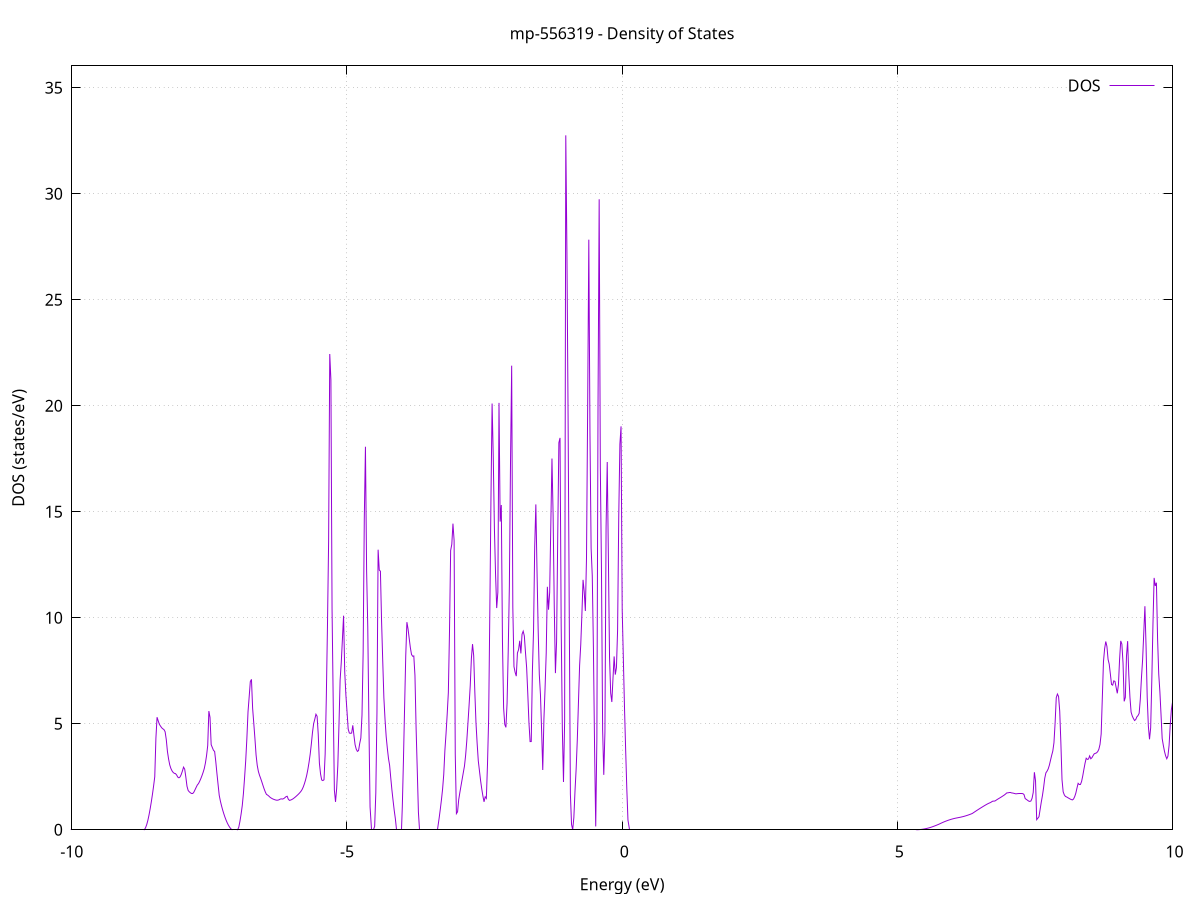 set title 'mp-556319 - Density of States'
set xlabel 'Energy (eV)'
set ylabel 'DOS (states/eV)'
set grid
set xrange [-10:10]
set yrange [0:36.033]
set xzeroaxis lt -1
set terminal png size 800,600
set output 'mp-556319_dos_gnuplot.png'
plot '-' using 1:2 with lines title 'DOS'
-21.295700 0.000000
-21.274700 0.000000
-21.253800 0.000000
-21.232900 0.000000
-21.212000 0.000000
-21.191100 0.000000
-21.170100 0.000000
-21.149200 0.000000
-21.128300 0.000000
-21.107400 0.000000
-21.086500 0.000000
-21.065500 0.000000
-21.044600 0.000000
-21.023700 0.000000
-21.002800 0.000000
-20.981900 0.000000
-20.960900 0.000000
-20.940000 0.000000
-20.919100 0.000000
-20.898200 0.000000
-20.877300 0.000000
-20.856300 0.000000
-20.835400 0.000000
-20.814500 0.000000
-20.793600 0.000000
-20.772700 0.000000
-20.751700 0.000000
-20.730800 0.000000
-20.709900 0.000000
-20.689000 0.000000
-20.668100 0.000000
-20.647100 0.000000
-20.626200 0.000000
-20.605300 0.000000
-20.584400 0.000000
-20.563500 0.000000
-20.542500 0.000000
-20.521600 0.000000
-20.500700 0.000000
-20.479800 0.000000
-20.458900 0.000000
-20.437900 0.000000
-20.417000 0.000000
-20.396100 0.000000
-20.375200 0.000000
-20.354300 0.000000
-20.333300 0.000000
-20.312400 0.000000
-20.291500 0.000000
-20.270600 0.000000
-20.249600 0.000000
-20.228700 0.000000
-20.207800 0.000000
-20.186900 0.000000
-20.166000 0.000000
-20.145000 0.000000
-20.124100 0.000000
-20.103200 0.000000
-20.082300 0.000000
-20.061400 0.000000
-20.040400 0.000000
-20.019500 0.000000
-19.998600 0.000000
-19.977700 0.000000
-19.956800 0.000000
-19.935800 0.000000
-19.914900 0.000000
-19.894000 0.000000
-19.873100 0.000000
-19.852200 0.000000
-19.831200 0.000000
-19.810300 0.000000
-19.789400 0.000000
-19.768500 0.000000
-19.747600 0.000000
-19.726600 0.000000
-19.705700 0.000000
-19.684800 0.000000
-19.663900 0.000000
-19.643000 0.000000
-19.622000 0.000000
-19.601100 0.000000
-19.580200 0.000000
-19.559300 0.000000
-19.538400 0.000000
-19.517400 0.000000
-19.496500 0.000000
-19.475600 0.000000
-19.454700 0.000000
-19.433800 0.000000
-19.412800 0.000000
-19.391900 0.001000
-19.371000 0.138200
-19.350100 0.507600
-19.329200 1.090600
-19.308200 1.733600
-19.287300 2.318900
-19.266400 2.811500
-19.245500 3.256000
-19.224600 3.737800
-19.203600 4.443200
-19.182700 5.127800
-19.161800 5.699400
-19.140900 6.367200
-19.120000 6.711200
-19.099000 6.686600
-19.078100 6.370100
-19.057200 5.969900
-19.036300 5.321900
-19.015400 4.703300
-18.994400 4.126700
-18.973500 3.986400
-18.952600 3.828100
-18.931700 3.131000
-18.910800 2.408400
-18.889800 1.857900
-18.868900 1.461600
-18.848000 1.058200
-18.827100 0.694600
-18.806200 0.082200
-18.785200 0.000000
-18.764300 0.000000
-18.743400 0.000000
-18.722500 0.000000
-18.701600 0.157100
-18.680600 0.730200
-18.659700 1.480000
-18.638800 1.967300
-18.617900 2.435800
-18.597000 2.898700
-18.576000 3.355700
-18.555100 4.144200
-18.534200 7.383700
-18.513300 8.165500
-18.492400 8.263500
-18.471400 11.349100
-18.450500 9.376200
-18.429600 9.138400
-18.408700 7.347700
-18.387800 4.722400
-18.366800 2.739600
-18.345900 2.228400
-18.325000 2.605100
-18.304100 2.968000
-18.283200 3.206500
-18.262200 3.173600
-18.241300 2.986900
-18.220400 2.882500
-18.199500 3.076400
-18.178600 3.336700
-18.157600 3.459400
-18.136700 3.627600
-18.115800 4.113600
-18.094900 4.826200
-18.074000 6.289400
-18.053000 7.777500
-18.032100 7.631800
-18.011200 8.532700
-17.990300 8.155400
-17.969400 6.217900
-17.948400 4.658200
-17.927500 3.763300
-17.906600 3.101600
-17.885700 3.160500
-17.864800 3.448600
-17.843800 4.513700
-17.822900 5.113000
-17.802000 4.639800
-17.781100 4.781400
-17.760200 4.890000
-17.739200 4.913000
-17.718300 4.986700
-17.697400 5.087700
-17.676500 5.185700
-17.655600 5.353700
-17.634600 5.878700
-17.613700 6.203700
-17.592800 6.397700
-17.571900 6.777400
-17.551000 5.961100
-17.530000 4.408400
-17.509100 3.373900
-17.488200 3.278200
-17.467300 3.695500
-17.446400 4.749100
-17.425400 6.140600
-17.404500 6.634700
-17.383600 6.733000
-17.362700 7.078100
-17.341800 8.451600
-17.320800 12.472500
-17.299900 21.969100
-17.279000 26.005700
-17.258100 9.069100
-17.237200 10.723600
-17.216200 27.799600
-17.195300 30.954800
-17.174400 20.211300
-17.153500 38.189900
-17.132600 24.252700
-17.111600 20.840200
-17.090700 12.196400
-17.069800 1.498800
-17.048900 3.335800
-17.028000 8.371000
-17.007000 10.042600
-16.986100 13.550100
-16.965200 14.193600
-16.944300 13.699400
-16.923400 11.100200
-16.902400 8.106000
-16.881500 6.121000
-16.860600 4.313600
-16.839700 0.812500
-16.818800 0.000000
-16.797800 0.000000
-16.776900 0.000000
-16.756000 0.000000
-16.735100 0.000000
-16.714200 0.000000
-16.693200 0.000000
-16.672300 0.000000
-16.651400 0.000000
-16.630500 0.000000
-16.609600 0.000000
-16.588600 0.000000
-16.567700 0.000000
-16.546800 0.000000
-16.525900 0.000000
-16.505000 0.000000
-16.484000 0.000000
-16.463100 0.000000
-16.442200 0.000000
-16.421300 0.000000
-16.400400 0.000000
-16.379400 0.000000
-16.358500 0.000000
-16.337600 0.000000
-16.316700 0.000000
-16.295700 0.000000
-16.274800 0.000000
-16.253900 0.000000
-16.233000 0.000000
-16.212100 0.000000
-16.191100 0.000000
-16.170200 0.000000
-16.149300 0.000000
-16.128400 0.000000
-16.107500 0.000000
-16.086500 0.000000
-16.065600 0.000000
-16.044700 0.000000
-16.023800 0.000000
-16.002900 0.000000
-15.981900 0.000000
-15.961000 0.000000
-15.940100 0.000000
-15.919200 0.000000
-15.898300 0.000000
-15.877300 0.000000
-15.856400 0.000000
-15.835500 0.000000
-15.814600 0.000000
-15.793700 0.000000
-15.772700 0.000000
-15.751800 0.000000
-15.730900 0.000000
-15.710000 0.000000
-15.689100 0.000000
-15.668100 0.000000
-15.647200 0.000000
-15.626300 0.000000
-15.605400 0.000000
-15.584500 0.000000
-15.563500 0.000000
-15.542600 0.000000
-15.521700 0.000000
-15.500800 0.000000
-15.479900 0.000000
-15.458900 0.000000
-15.438000 0.000000
-15.417100 0.000000
-15.396200 0.000000
-15.375300 0.000000
-15.354300 0.000000
-15.333400 0.000000
-15.312500 0.000000
-15.291600 0.000000
-15.270700 0.000000
-15.249700 0.000000
-15.228800 0.000000
-15.207900 0.000000
-15.187000 0.000000
-15.166100 0.000000
-15.145100 0.000000
-15.124200 0.000000
-15.103300 0.000000
-15.082400 0.000000
-15.061500 0.000000
-15.040500 0.000000
-15.019600 0.000000
-14.998700 0.000000
-14.977800 0.000000
-14.956900 0.000000
-14.935900 0.000000
-14.915000 0.000000
-14.894100 0.000000
-14.873200 0.000000
-14.852300 0.000000
-14.831300 0.000000
-14.810400 0.000000
-14.789500 0.000000
-14.768600 0.000000
-14.747700 0.000000
-14.726700 0.000000
-14.705800 0.000000
-14.684900 0.000000
-14.664000 0.000000
-14.643100 0.000000
-14.622100 0.000000
-14.601200 0.000000
-14.580300 0.000000
-14.559400 0.000000
-14.538500 0.000000
-14.517500 0.000000
-14.496600 0.000000
-14.475700 0.000000
-14.454800 0.000000
-14.433900 0.000000
-14.412900 0.000000
-14.392000 0.000000
-14.371100 0.000000
-14.350200 0.000000
-14.329300 0.000000
-14.308300 0.000000
-14.287400 0.000000
-14.266500 0.000000
-14.245600 0.000000
-14.224700 0.000000
-14.203700 0.000000
-14.182800 0.000000
-14.161900 0.000000
-14.141000 0.000000
-14.120100 0.000000
-14.099100 0.000000
-14.078200 0.000000
-14.057300 0.000000
-14.036400 0.000000
-14.015500 0.000000
-13.994500 0.000000
-13.973600 0.000000
-13.952700 0.000000
-13.931800 0.000000
-13.910900 0.000000
-13.889900 0.000000
-13.869000 0.000000
-13.848100 0.000000
-13.827200 0.000000
-13.806300 0.000000
-13.785300 0.000000
-13.764400 0.000000
-13.743500 0.000000
-13.722600 0.000000
-13.701700 0.000000
-13.680700 0.000000
-13.659800 0.000000
-13.638900 0.000000
-13.618000 0.000000
-13.597100 0.000000
-13.576100 0.000000
-13.555200 0.000000
-13.534300 0.000000
-13.513400 0.000000
-13.492500 0.000000
-13.471500 0.000000
-13.450600 0.000000
-13.429700 0.000000
-13.408800 0.000000
-13.387900 0.000000
-13.366900 0.000000
-13.346000 0.000000
-13.325100 0.000000
-13.304200 0.000000
-13.283300 0.000000
-13.262300 0.000000
-13.241400 0.000000
-13.220500 0.000000
-13.199600 0.000000
-13.178700 0.000000
-13.157700 0.000000
-13.136800 0.000000
-13.115900 0.000000
-13.095000 0.000000
-13.074100 0.000000
-13.053100 0.000000
-13.032200 0.000000
-13.011300 0.000000
-12.990400 0.000000
-12.969500 0.000000
-12.948500 0.000000
-12.927600 0.000000
-12.906700 0.000000
-12.885800 0.000000
-12.864900 0.000000
-12.843900 0.000000
-12.823000 0.000000
-12.802100 0.000000
-12.781200 0.000000
-12.760300 0.000000
-12.739300 0.000000
-12.718400 0.000000
-12.697500 0.000000
-12.676600 0.000000
-12.655700 0.000000
-12.634700 0.000000
-12.613800 0.000000
-12.592900 0.000000
-12.572000 0.000000
-12.551100 0.000000
-12.530100 0.000000
-12.509200 0.000000
-12.488300 0.000000
-12.467400 0.000000
-12.446400 0.000000
-12.425500 0.000000
-12.404600 0.000000
-12.383700 0.000000
-12.362800 0.000000
-12.341800 0.000000
-12.320900 0.000000
-12.300000 0.000000
-12.279100 0.000000
-12.258200 0.000000
-12.237200 0.000000
-12.216300 0.000000
-12.195400 0.000000
-12.174500 0.000000
-12.153600 0.000000
-12.132600 0.000000
-12.111700 0.000000
-12.090800 0.000000
-12.069900 0.000000
-12.049000 0.000000
-12.028000 0.000000
-12.007100 0.000000
-11.986200 0.000000
-11.965300 0.000000
-11.944400 0.000000
-11.923400 0.000000
-11.902500 0.000000
-11.881600 0.000000
-11.860700 0.000000
-11.839800 0.000000
-11.818800 0.000000
-11.797900 0.000000
-11.777000 0.000000
-11.756100 0.000000
-11.735200 0.000000
-11.714200 0.000000
-11.693300 0.000000
-11.672400 0.000000
-11.651500 0.000000
-11.630600 0.000000
-11.609600 0.000000
-11.588700 0.000000
-11.567800 0.000000
-11.546900 0.000000
-11.526000 0.000000
-11.505000 0.000000
-11.484100 0.000000
-11.463200 0.000000
-11.442300 0.000000
-11.421400 0.000000
-11.400400 0.000000
-11.379500 0.000000
-11.358600 0.000000
-11.337700 0.000000
-11.316800 0.000000
-11.295800 0.000000
-11.274900 0.000000
-11.254000 0.000000
-11.233100 0.000000
-11.212200 0.000000
-11.191200 0.000000
-11.170300 0.000000
-11.149400 0.000000
-11.128500 0.000000
-11.107600 0.000000
-11.086600 0.000000
-11.065700 0.000000
-11.044800 0.000000
-11.023900 0.000000
-11.003000 0.000000
-10.982000 0.000000
-10.961100 0.000000
-10.940200 0.000000
-10.919300 0.000000
-10.898400 0.000000
-10.877400 0.000000
-10.856500 0.000000
-10.835600 0.000000
-10.814700 0.000000
-10.793800 0.000000
-10.772800 0.000000
-10.751900 0.000000
-10.731000 0.000000
-10.710100 0.000000
-10.689200 0.000000
-10.668200 0.000000
-10.647300 0.000000
-10.626400 0.000000
-10.605500 0.000000
-10.584600 0.000000
-10.563600 0.000000
-10.542700 0.000000
-10.521800 0.000000
-10.500900 0.000000
-10.480000 0.000000
-10.459000 0.000000
-10.438100 0.000000
-10.417200 0.000000
-10.396300 0.000000
-10.375400 0.000000
-10.354400 0.000000
-10.333500 0.000000
-10.312600 0.000000
-10.291700 0.000000
-10.270800 0.000000
-10.249800 0.000000
-10.228900 0.000000
-10.208000 0.000000
-10.187100 0.000000
-10.166200 0.000000
-10.145200 0.000000
-10.124300 0.000000
-10.103400 0.000000
-10.082500 0.000000
-10.061600 0.000000
-10.040600 0.000000
-10.019700 0.000000
-9.998800 0.000000
-9.977900 0.000000
-9.957000 0.000000
-9.936000 0.000000
-9.915100 0.000000
-9.894200 0.000000
-9.873300 0.000000
-9.852400 0.000000
-9.831400 0.000000
-9.810500 0.000000
-9.789600 0.000000
-9.768700 0.000000
-9.747800 0.000000
-9.726800 0.000000
-9.705900 0.000000
-9.685000 0.000000
-9.664100 0.000000
-9.643200 0.000000
-9.622200 0.000000
-9.601300 0.000000
-9.580400 0.000000
-9.559500 0.000000
-9.538600 0.000000
-9.517600 0.000000
-9.496700 0.000000
-9.475800 0.000000
-9.454900 0.000000
-9.434000 0.000000
-9.413000 0.000000
-9.392100 0.000000
-9.371200 0.000000
-9.350300 0.000000
-9.329400 0.000000
-9.308400 0.000000
-9.287500 0.000000
-9.266600 0.000000
-9.245700 0.000000
-9.224800 0.000000
-9.203800 0.000000
-9.182900 0.000000
-9.162000 0.000000
-9.141100 0.000000
-9.120200 0.000000
-9.099200 0.000000
-9.078300 0.000000
-9.057400 0.000000
-9.036500 0.000000
-9.015600 0.000000
-8.994600 0.000000
-8.973700 0.000000
-8.952800 0.000000
-8.931900 0.000000
-8.911000 0.000000
-8.890000 0.000000
-8.869100 0.000000
-8.848200 0.000000
-8.827300 0.000000
-8.806400 0.000000
-8.785400 0.000000
-8.764500 0.000000
-8.743600 0.000000
-8.722700 0.000000
-8.701800 0.000000
-8.680800 0.003500
-8.659900 0.094600
-8.639000 0.240100
-8.618100 0.440200
-8.597200 0.693100
-8.576200 0.987500
-8.555300 1.314000
-8.534400 1.672700
-8.513500 2.067500
-8.492500 2.499300
-8.471600 4.322700
-8.450700 5.310000
-8.429800 5.136800
-8.408900 4.975800
-8.387900 4.891800
-8.367000 4.812600
-8.346100 4.762600
-8.325200 4.725700
-8.304300 4.623900
-8.283300 4.258800
-8.262400 3.697100
-8.241500 3.340200
-8.220600 3.063300
-8.199700 2.893400
-8.178700 2.779100
-8.157800 2.705000
-8.136900 2.662300
-8.116000 2.649400
-8.095100 2.583800
-8.074100 2.482800
-8.053200 2.451700
-8.032300 2.494600
-8.011400 2.608900
-7.990500 2.768900
-7.969500 2.954400
-7.948600 2.860100
-7.927700 2.486300
-7.906800 2.053500
-7.885900 1.855300
-7.864900 1.789700
-7.844000 1.744200
-7.823100 1.710000
-7.802200 1.711200
-7.781300 1.776600
-7.760300 1.890700
-7.739400 2.006000
-7.718500 2.114700
-7.697600 2.179600
-7.676700 2.287200
-7.655700 2.411400
-7.634800 2.552000
-7.613900 2.706700
-7.593000 2.887000
-7.572100 3.147700
-7.551100 3.504100
-7.530200 3.972900
-7.509300 5.599600
-7.488400 5.301100
-7.467500 4.014800
-7.446500 3.879600
-7.425600 3.748400
-7.404700 3.693600
-7.383800 3.218400
-7.362900 2.658800
-7.341900 2.134100
-7.321000 1.623000
-7.300100 1.354400
-7.279200 1.128600
-7.258300 0.929600
-7.237300 0.751300
-7.216400 0.590700
-7.195500 0.447600
-7.174600 0.322200
-7.153700 0.214400
-7.132700 0.124100
-7.111800 0.051600
-7.090900 0.008100
-7.070000 0.000000
-7.049100 0.000000
-7.028100 0.000000
-7.007200 0.000000
-6.986300 0.001400
-6.965400 0.123700
-6.944500 0.402600
-6.923500 0.742900
-6.902600 1.138000
-6.881700 1.702700
-6.860800 2.443400
-6.839900 3.253600
-6.818900 4.300900
-6.798000 5.563400
-6.777100 6.266300
-6.756200 6.991200
-6.735300 7.095100
-6.714300 5.731600
-6.693400 5.028300
-6.672500 4.306400
-6.651600 3.527700
-6.630700 3.042100
-6.609700 2.752100
-6.588800 2.569100
-6.567900 2.421000
-6.547000 2.260200
-6.526100 2.090600
-6.505100 1.926800
-6.484200 1.785400
-6.463300 1.670800
-6.442400 1.637200
-6.421500 1.593600
-6.400500 1.540100
-6.379600 1.500600
-6.358700 1.468800
-6.337800 1.443000
-6.316900 1.422300
-6.295900 1.404400
-6.275000 1.394200
-6.254100 1.398100
-6.233200 1.416200
-6.212300 1.448000
-6.191300 1.457900
-6.170400 1.449300
-6.149500 1.470600
-6.128600 1.511600
-6.107700 1.561600
-6.086700 1.580700
-6.065800 1.442200
-6.044900 1.385500
-6.024000 1.401000
-6.003100 1.424800
-5.982100 1.457100
-5.961200 1.497200
-5.940300 1.541200
-5.919400 1.588300
-5.898500 1.638500
-5.877500 1.691900
-5.856600 1.750000
-5.835700 1.815400
-5.814800 1.901200
-5.793900 2.020500
-5.772900 2.174300
-5.752000 2.356100
-5.731100 2.575300
-5.710200 2.850000
-5.689300 3.179800
-5.668300 3.564500
-5.647400 4.046200
-5.626500 4.591500
-5.605600 5.005900
-5.584700 5.215600
-5.563700 5.449600
-5.542800 5.355400
-5.521900 4.498000
-5.501000 3.141000
-5.480100 2.632000
-5.459100 2.349200
-5.438200 2.320700
-5.417300 2.358300
-5.396400 3.567900
-5.375500 6.203000
-5.354500 9.571100
-5.333600 13.575700
-5.312700 22.442000
-5.291800 21.225600
-5.270900 10.405800
-5.249900 6.003800
-5.229000 1.875400
-5.208100 1.316400
-5.187200 1.952500
-5.166300 3.037700
-5.145300 4.945700
-5.124400 7.072000
-5.103500 7.895200
-5.082600 8.999700
-5.061700 10.097100
-5.040700 7.453000
-5.019800 6.365700
-4.998900 5.565500
-4.978000 4.750000
-4.957100 4.562800
-4.936100 4.550700
-4.915200 4.561400
-4.894300 4.925600
-4.873400 4.450000
-4.852500 4.013200
-4.831500 3.802600
-4.810600 3.697600
-4.789700 3.735300
-4.768800 4.065900
-4.747900 4.326800
-4.726900 5.410000
-4.706000 8.369200
-4.685100 14.684600
-4.664200 18.067500
-4.643200 12.226000
-4.622300 9.577600
-4.601400 5.039500
-4.580500 1.078400
-4.559600 0.000000
-4.538600 0.000000
-4.517700 0.000000
-4.496800 0.160000
-4.475900 1.738800
-4.455000 5.531800
-4.434000 13.210600
-4.413100 12.254000
-4.392200 12.196700
-4.371300 9.844600
-4.350400 7.985700
-4.329400 6.224500
-4.308500 5.210400
-4.287600 4.400300
-4.266700 3.844700
-4.245800 3.365800
-4.224800 3.037300
-4.203900 2.434500
-4.183000 1.870400
-4.162100 1.375500
-4.141200 0.909300
-4.120200 0.511900
-4.099300 0.000000
-4.078400 0.000000
-4.057500 0.000000
-4.036600 0.000000
-4.015600 0.000000
-3.994700 1.069600
-3.973800 3.283000
-3.952900 5.779400
-3.932000 8.213300
-3.911000 9.793900
-3.890100 9.473400
-3.869200 9.025700
-3.848300 8.591400
-3.827400 8.271200
-3.806400 8.185100
-3.785500 8.198500
-3.764600 7.279600
-3.743700 4.777700
-3.722800 2.828300
-3.701800 0.823200
-3.680900 0.000000
-3.660000 0.000000
-3.639100 0.000000
-3.618200 0.000000
-3.597200 0.000000
-3.576300 0.000000
-3.555400 0.000000
-3.534500 0.000000
-3.513600 0.000000
-3.492600 0.000000
-3.471700 0.000000
-3.450800 0.000000
-3.429900 0.000000
-3.409000 0.000000
-3.388000 0.000000
-3.367100 0.000000
-3.346200 0.000000
-3.325300 0.549000
-3.304400 0.965600
-3.283400 1.415200
-3.262500 1.921000
-3.241600 2.606300
-3.220700 3.744300
-3.199800 4.540500
-3.178800 5.455000
-3.157900 6.471800
-3.137000 9.354400
-3.116100 13.174800
-3.095200 13.464600
-3.074200 14.440100
-3.053300 13.646400
-3.032400 3.583100
-3.011500 0.761300
-2.990600 0.845600
-2.969600 1.422600
-2.948700 1.759800
-2.927800 2.075700
-2.906900 2.388500
-2.886000 2.698200
-2.865000 3.005000
-2.844100 3.507400
-2.823200 4.183800
-2.802300 5.010000
-2.781400 5.864300
-2.760400 6.787300
-2.739500 8.078600
-2.718600 8.757100
-2.697700 8.219200
-2.676800 6.507200
-2.655800 5.043900
-2.634900 4.082100
-2.614000 3.254500
-2.593100 2.789100
-2.572200 2.323800
-2.551200 1.931400
-2.530300 1.596300
-2.509400 1.318300
-2.488500 1.554500
-2.467600 1.479200
-2.446600 3.092500
-2.425700 5.257400
-2.404800 10.172400
-2.383900 15.561800
-2.363000 20.104700
-2.342000 17.608800
-2.321100 14.233000
-2.300200 12.057100
-2.279300 10.459500
-2.258400 11.205000
-2.237400 20.136500
-2.216500 14.538200
-2.195600 15.318700
-2.174700 8.889500
-2.153800 5.748000
-2.132800 4.967000
-2.111900 4.831000
-2.091000 5.966200
-2.070100 8.422300
-2.049200 11.482300
-2.028200 17.382700
-2.007300 21.893000
-1.986400 10.488200
-1.965500 7.699300
-1.944600 7.424900
-1.923600 7.246500
-1.902700 8.338700
-1.881800 8.498700
-1.860900 8.915000
-1.840000 8.318000
-1.819000 9.224500
-1.798100 9.367400
-1.777200 9.141600
-1.756300 8.360200
-1.735400 7.648600
-1.714400 6.414300
-1.693500 5.059700
-1.672600 4.158900
-1.651700 4.161800
-1.630800 7.475300
-1.609800 9.413100
-1.588900 13.331600
-1.568000 15.346300
-1.547100 12.251100
-1.526200 9.463400
-1.505200 7.320700
-1.484300 6.374700
-1.463400 4.687900
-1.442500 2.820700
-1.421600 5.210300
-1.400600 6.662000
-1.379700 8.336200
-1.358800 11.461700
-1.337900 10.381100
-1.317000 11.190100
-1.296000 14.395400
-1.275100 17.512200
-1.254200 14.816700
-1.233300 10.501500
-1.212400 7.389000
-1.191400 8.866700
-1.170500 13.881100
-1.149600 18.257300
-1.128700 18.484800
-1.107800 9.662200
-1.086800 4.792400
-1.065900 2.253700
-1.045000 5.125300
-1.024100 32.757500
-1.003200 27.222300
-0.982200 19.494300
-0.961300 10.392300
-0.940400 1.685900
-0.919500 0.248500
-0.898600 0.001700
-0.877600 0.573400
-0.856700 1.823600
-0.835800 2.871100
-0.814900 4.244500
-0.794000 5.996200
-0.773000 7.750300
-0.752100 8.736200
-0.731200 10.170000
-0.710300 11.788700
-0.689300 11.232100
-0.668400 10.319500
-0.647500 12.834400
-0.626600 19.889600
-0.605700 27.835700
-0.584700 18.707300
-0.563800 13.284400
-0.542900 11.977500
-0.522000 8.580500
-0.501100 3.886100
-0.480100 0.155000
-0.459200 4.305500
-0.438300 19.983200
-0.417400 29.740400
-0.396500 17.103400
-0.375500 12.229300
-0.354600 4.716700
-0.333700 2.589900
-0.312800 4.595300
-0.291900 14.257000
-0.270900 17.347300
-0.250000 12.850800
-0.229100 8.138000
-0.208200 6.446000
-0.187300 6.027800
-0.166300 7.144900
-0.145400 8.177800
-0.124500 7.318900
-0.103600 7.646500
-0.082700 9.422300
-0.061700 14.779400
-0.040800 18.189700
-0.019900 19.029900
0.001000 10.386000
0.021900 8.057100
0.042900 5.748900
0.063800 3.758100
0.084700 1.930800
0.105600 0.459200
0.126500 0.000000
0.147500 0.000000
0.168400 0.000000
0.189300 0.000000
0.210200 0.000000
0.231100 0.000000
0.252100 0.000000
0.273000 0.000000
0.293900 0.000000
0.314800 0.000000
0.335700 0.000000
0.356700 0.000000
0.377600 0.000000
0.398500 0.000000
0.419400 0.000000
0.440300 0.000000
0.461300 0.000000
0.482200 0.000000
0.503100 0.000000
0.524000 0.000000
0.544900 0.000000
0.565900 0.000000
0.586800 0.000000
0.607700 0.000000
0.628600 0.000000
0.649500 0.000000
0.670500 0.000000
0.691400 0.000000
0.712300 0.000000
0.733200 0.000000
0.754100 0.000000
0.775100 0.000000
0.796000 0.000000
0.816900 0.000000
0.837800 0.000000
0.858700 0.000000
0.879700 0.000000
0.900600 0.000000
0.921500 0.000000
0.942400 0.000000
0.963300 0.000000
0.984300 0.000000
1.005200 0.000000
1.026100 0.000000
1.047000 0.000000
1.067900 0.000000
1.088900 0.000000
1.109800 0.000000
1.130700 0.000000
1.151600 0.000000
1.172500 0.000000
1.193500 0.000000
1.214400 0.000000
1.235300 0.000000
1.256200 0.000000
1.277100 0.000000
1.298100 0.000000
1.319000 0.000000
1.339900 0.000000
1.360800 0.000000
1.381700 0.000000
1.402700 0.000000
1.423600 0.000000
1.444500 0.000000
1.465400 0.000000
1.486300 0.000000
1.507300 0.000000
1.528200 0.000000
1.549100 0.000000
1.570000 0.000000
1.590900 0.000000
1.611900 0.000000
1.632800 0.000000
1.653700 0.000000
1.674600 0.000000
1.695500 0.000000
1.716500 0.000000
1.737400 0.000000
1.758300 0.000000
1.779200 0.000000
1.800100 0.000000
1.821100 0.000000
1.842000 0.000000
1.862900 0.000000
1.883800 0.000000
1.904700 0.000000
1.925700 0.000000
1.946600 0.000000
1.967500 0.000000
1.988400 0.000000
2.009300 0.000000
2.030300 0.000000
2.051200 0.000000
2.072100 0.000000
2.093000 0.000000
2.113900 0.000000
2.134900 0.000000
2.155800 0.000000
2.176700 0.000000
2.197600 0.000000
2.218500 0.000000
2.239500 0.000000
2.260400 0.000000
2.281300 0.000000
2.302200 0.000000
2.323100 0.000000
2.344100 0.000000
2.365000 0.000000
2.385900 0.000000
2.406800 0.000000
2.427700 0.000000
2.448700 0.000000
2.469600 0.000000
2.490500 0.000000
2.511400 0.000000
2.532300 0.000000
2.553300 0.000000
2.574200 0.000000
2.595100 0.000000
2.616000 0.000000
2.636900 0.000000
2.657900 0.000000
2.678800 0.000000
2.699700 0.000000
2.720600 0.000000
2.741500 0.000000
2.762500 0.000000
2.783400 0.000000
2.804300 0.000000
2.825200 0.000000
2.846100 0.000000
2.867100 0.000000
2.888000 0.000000
2.908900 0.000000
2.929800 0.000000
2.950700 0.000000
2.971700 0.000000
2.992600 0.000000
3.013500 0.000000
3.034400 0.000000
3.055300 0.000000
3.076300 0.000000
3.097200 0.000000
3.118100 0.000000
3.139000 0.000000
3.159900 0.000000
3.180900 0.000000
3.201800 0.000000
3.222700 0.000000
3.243600 0.000000
3.264600 0.000000
3.285500 0.000000
3.306400 0.000000
3.327300 0.000000
3.348200 0.000000
3.369200 0.000000
3.390100 0.000000
3.411000 0.000000
3.431900 0.000000
3.452800 0.000000
3.473800 0.000000
3.494700 0.000000
3.515600 0.000000
3.536500 0.000000
3.557400 0.000000
3.578400 0.000000
3.599300 0.000000
3.620200 0.000000
3.641100 0.000000
3.662000 0.000000
3.683000 0.000000
3.703900 0.000000
3.724800 0.000000
3.745700 0.000000
3.766600 0.000000
3.787600 0.000000
3.808500 0.000000
3.829400 0.000000
3.850300 0.000000
3.871200 0.000000
3.892200 0.000000
3.913100 0.000000
3.934000 0.000000
3.954900 0.000000
3.975800 0.000000
3.996800 0.000000
4.017700 0.000000
4.038600 0.000000
4.059500 0.000000
4.080400 0.000000
4.101400 0.000000
4.122300 0.000000
4.143200 0.000000
4.164100 0.000000
4.185000 0.000000
4.206000 0.000000
4.226900 0.000000
4.247800 0.000000
4.268700 0.000000
4.289600 0.000000
4.310600 0.000000
4.331500 0.000000
4.352400 0.000000
4.373300 0.000000
4.394200 0.000000
4.415200 0.000000
4.436100 0.000000
4.457000 0.000000
4.477900 0.000000
4.498800 0.000000
4.519800 0.000000
4.540700 0.000000
4.561600 0.000000
4.582500 0.000000
4.603400 0.000000
4.624400 0.000000
4.645300 0.000000
4.666200 0.000000
4.687100 0.000000
4.708000 0.000000
4.729000 0.000000
4.749900 0.000000
4.770800 0.000000
4.791700 0.000000
4.812600 0.000000
4.833600 0.000000
4.854500 0.000000
4.875400 0.000000
4.896300 0.000000
4.917200 0.000000
4.938200 0.000000
4.959100 0.000000
4.980000 0.000000
5.000900 0.000000
5.021800 0.000000
5.042800 0.000000
5.063700 0.000000
5.084600 0.000000
5.105500 0.000000
5.126400 0.000000
5.147400 0.000000
5.168300 0.000000
5.189200 0.000000
5.210100 0.000000
5.231000 0.000000
5.252000 0.000000
5.272900 0.000000
5.293800 0.000000
5.314700 0.000000
5.335600 0.000100
5.356600 0.001300
5.377500 0.003800
5.398400 0.007600
5.419300 0.012700
5.440200 0.019000
5.461200 0.026600
5.482100 0.035500
5.503000 0.045700
5.523900 0.057200
5.544800 0.069900
5.565800 0.083900
5.586700 0.099300
5.607600 0.115900
5.628500 0.133700
5.649400 0.152900
5.670400 0.172900
5.691300 0.193700
5.712200 0.215300
5.733100 0.237700
5.754000 0.260900
5.775000 0.286000
5.795900 0.311900
5.816800 0.336700
5.837700 0.360500
5.858600 0.383300
5.879600 0.405000
5.900500 0.425700
5.921400 0.445300
5.942300 0.463800
5.963200 0.481300
5.984200 0.497800
6.005100 0.513200
6.026000 0.527500
6.046900 0.540700
6.067800 0.551900
6.088800 0.562600
6.109700 0.573300
6.130600 0.584000
6.151500 0.595300
6.172400 0.607800
6.193400 0.621200
6.214300 0.635700
6.235200 0.651300
6.256100 0.668000
6.277000 0.685700
6.298000 0.704400
6.318900 0.724200
6.339800 0.745100
6.360700 0.767000
6.381600 0.802400
6.402600 0.839100
6.423500 0.875500
6.444400 0.911300
6.465300 0.946700
6.486200 0.981700
6.507200 1.016100
6.528100 1.050100
6.549000 1.083600
6.569900 1.116700
6.590800 1.149200
6.611800 1.181400
6.632700 1.211900
6.653600 1.239600
6.674500 1.264700
6.695400 1.287000
6.716400 1.324400
6.737300 1.351600
6.758200 1.350600
6.779100 1.364300
6.800000 1.403100
6.821000 1.438900
6.841900 1.471900
6.862800 1.504100
6.883700 1.537500
6.904600 1.572000
6.925600 1.607800
6.946500 1.644700
6.967400 1.688200
6.988300 1.738500
7.009200 1.743000
7.030200 1.745400
7.051100 1.745400
7.072000 1.741500
7.092900 1.733800
7.113900 1.722300
7.134800 1.706900
7.155700 1.694300
7.176600 1.702700
7.197500 1.708300
7.218500 1.711300
7.239400 1.711700
7.260300 1.709700
7.281200 1.704700
7.302100 1.660100
7.323100 1.472600
7.344000 1.434500
7.364900 1.394800
7.385800 1.354100
7.406700 1.336500
7.427700 1.358000
7.448600 1.486800
7.469500 1.764800
7.490400 2.713100
7.511300 2.311600
7.532300 0.476800
7.553200 0.545000
7.574100 0.617900
7.595000 0.964600
7.615900 1.307200
7.636900 1.614400
7.657800 1.983800
7.678700 2.429700
7.699600 2.684100
7.720500 2.763700
7.741500 2.872600
7.762400 3.045200
7.783300 3.278700
7.804200 3.507300
7.825100 3.712900
7.846100 4.105200
7.867000 5.040600
7.887900 6.231500
7.908800 6.402500
7.929700 6.288500
7.950700 5.600700
7.971600 4.118800
7.992500 2.360700
8.013400 1.792200
8.034300 1.645400
8.055300 1.570500
8.076200 1.548200
8.097100 1.515800
8.118000 1.483000
8.138900 1.453100
8.159900 1.426000
8.180800 1.407700
8.201700 1.449600
8.222600 1.561200
8.243500 1.727400
8.264500 1.968600
8.285400 2.191300
8.306300 2.134800
8.327200 2.136200
8.348100 2.276000
8.369100 2.540200
8.390000 2.848900
8.410900 3.138100
8.431800 3.375400
8.452700 3.320300
8.473700 3.337600
8.494600 3.484900
8.515500 3.349700
8.536400 3.401200
8.557300 3.498900
8.578300 3.585300
8.599200 3.605300
8.620100 3.628700
8.641000 3.686500
8.661900 3.798000
8.682900 4.027000
8.703800 4.516600
8.724700 6.201400
8.745600 7.927100
8.766500 8.539000
8.787500 8.879900
8.808400 8.653200
8.829300 8.040900
8.850200 7.810700
8.871100 7.346500
8.892100 6.854300
8.913000 6.822700
8.933900 7.024600
8.954800 6.998000
8.975700 6.716100
8.996700 6.436700
9.017600 6.841800
9.038500 8.035700
9.059400 8.909800
9.080300 8.757000
9.101300 7.856700
9.122200 6.057300
9.143100 6.244400
9.164000 8.192500
9.184900 8.898500
9.205900 7.311300
9.226800 6.247700
9.247700 5.552000
9.268600 5.368500
9.289500 5.250500
9.310500 5.153700
9.331400 5.196800
9.352300 5.325100
9.373200 5.385900
9.394100 5.494100
9.415100 6.152400
9.436000 7.171000
9.456900 8.023900
9.477800 9.271300
9.498700 10.545400
9.519700 8.641900
9.540600 6.241700
9.561500 4.885500
9.582400 4.268400
9.603300 4.808000
9.624300 7.083900
9.645200 9.727100
9.666100 11.880900
9.687000 11.502000
9.707900 11.653500
9.728900 9.014300
9.749800 7.351400
9.770700 6.518300
9.791600 5.436600
9.812500 4.303400
9.833500 3.980900
9.854400 3.697800
9.875300 3.487500
9.896200 3.350600
9.917100 3.475300
9.938100 3.985500
9.959000 4.952700
9.979900 5.672600
10.000800 6.025800
10.021700 6.084700
10.042700 6.733500
10.063600 7.627600
10.084500 9.107600
10.105400 11.965100
10.126300 11.403300
10.147300 9.650400
10.168200 7.812200
10.189100 6.991400
10.210000 7.046000
10.230900 5.952800
10.251900 4.423500
10.272800 3.537100
10.293700 3.298200
10.314600 3.508800
10.335500 3.902200
10.356500 4.547900
10.377400 5.171300
10.398300 5.537500
10.419200 5.973900
10.440100 6.521600
10.461100 6.365100
10.482000 6.273300
10.502900 6.448600
10.523800 6.863200
10.544700 7.186000
10.565700 7.248500
10.586600 5.904000
10.607500 4.619100
10.628400 3.257600
10.649300 3.504500
10.670300 3.769200
10.691200 4.065200
10.712100 4.407500
10.733000 4.859600
10.753900 5.333200
10.774900 6.298800
10.795800 8.238600
10.816700 8.316900
10.837600 7.196300
10.858500 6.087700
10.879500 5.423200
10.900400 5.334200
10.921300 5.351500
10.942200 5.414200
10.963100 5.585000
10.984100 5.814400
11.005000 5.842200
11.025900 6.157400
11.046800 6.705000
11.067800 7.020900
11.088700 7.050300
11.109600 6.704200
11.130500 6.009700
11.151400 5.814300
11.172400 5.565400
11.193300 5.152700
11.214200 5.015900
11.235100 5.061200
11.256000 5.376600
11.277000 6.229300
11.297900 7.638300
11.318800 6.015800
11.339700 6.370600
11.360600 7.811100
11.381600 8.489900
11.402500 7.857700
11.423400 7.248500
11.444300 7.007300
11.465200 6.979900
11.486200 7.208500
11.507100 7.981600
11.528000 8.716800
11.548900 8.904400
11.569800 8.383100
11.590800 8.252900
11.611700 8.397800
11.632600 8.846200
11.653500 8.303400
11.674400 6.934200
11.695400 5.850000
11.716300 5.645100
11.737200 5.714200
11.758100 5.997300
11.779000 6.157500
11.800000 5.803100
11.820900 5.218100
11.841800 5.477100
11.862700 6.395400
11.883600 6.858300
11.904600 7.518700
11.925500 7.797000
11.946400 7.995500
11.967300 7.621400
11.988200 7.581500
12.009200 7.604300
12.030100 7.659700
12.051000 7.801600
12.071900 8.026100
12.092800 7.725000
12.113800 7.001400
12.134700 7.001000
12.155600 7.124100
12.176500 7.187100
12.197400 7.835800
12.218400 8.429300
12.239300 9.257900
12.260200 10.311400
12.281100 11.080500
12.302000 11.684900
12.323000 11.002600
12.343900 7.370100
12.364800 4.664500
12.385700 3.305300
12.406600 3.113500
12.427600 3.363000
12.448500 3.696300
12.469400 4.111100
12.490300 4.770100
12.511200 5.869600
12.532200 6.456700
12.553100 8.104300
12.574000 7.702900
12.594900 7.162200
12.615800 6.683300
12.636800 5.939600
12.657700 4.817800
12.678600 3.906600
12.699500 3.825900
12.720400 4.247600
12.741400 4.886800
12.762300 5.525200
12.783200 5.561300
12.804100 5.792000
12.825000 6.266000
12.846000 6.322100
12.866900 6.414000
12.887800 6.506300
12.908700 6.369500
12.929600 6.654300
12.950600 6.981500
12.971500 7.090600
12.992400 7.091200
13.013300 6.046400
13.034200 4.841900
13.055200 4.190700
13.076100 3.900700
13.097000 3.635500
13.117900 3.480000
13.138800 3.388400
13.159800 3.233000
13.180700 3.296100
13.201600 3.500200
13.222500 3.967800
13.243400 4.490700
13.264400 4.789300
13.285300 4.242600
13.306200 3.879300
13.327100 3.637500
13.348000 3.552500
13.369000 3.560200
13.389900 3.722100
13.410800 4.276500
13.431700 5.142500
13.452600 6.040000
13.473600 6.782500
13.494500 7.740200
13.515400 8.067300
13.536300 8.232100
13.557200 7.102900
13.578200 5.067500
13.599100 4.566100
13.620000 4.273100
13.640900 5.008900
13.661800 4.977700
13.682800 5.074800
13.703700 5.453000
13.724600 5.977700
13.745500 6.554200
13.766400 7.155700
13.787400 7.719700
13.808300 8.019600
13.829200 7.757100
13.850100 7.277200
13.871000 6.740400
13.892000 5.789800
13.912900 5.309600
13.933800 4.990700
13.954700 4.678200
13.975600 4.506600
13.996600 4.559700
14.017500 4.498400
14.038400 4.295700
14.059300 4.156600
14.080200 4.085800
14.101200 4.014500
14.122100 3.933800
14.143000 3.850100
14.163900 3.835900
14.184800 3.838300
14.205800 3.812900
14.226700 3.763800
14.247600 3.693400
14.268500 3.691900
14.289400 3.680100
14.310400 3.000400
14.331300 2.677200
14.352200 2.569000
14.373100 2.571500
14.394000 2.708900
14.415000 2.979600
14.435900 3.372300
14.456800 4.004200
14.477700 5.072000
14.498600 6.643700
14.519600 8.436600
14.540500 9.655400
14.561400 10.119800
14.582300 9.195600
14.603200 7.439600
14.624200 4.477200
14.645100 1.807700
14.666000 0.686200
14.686900 0.128600
14.707800 0.256400
14.728800 0.585200
14.749700 0.924500
14.770600 1.343700
14.791500 2.666800
14.812400 3.128900
14.833400 3.540500
14.854300 3.926300
14.875200 4.293500
14.896100 4.677000
14.917100 5.412700
14.938000 6.350000
14.958900 6.945600
14.979800 6.664300
15.000700 6.387700
15.021700 6.308500
15.042600 6.145200
15.063500 6.380000
15.084400 6.174100
15.105300 4.981100
15.126300 5.773300
15.147200 7.340500
15.168100 7.780600
15.189000 5.814800
15.209900 5.759500
15.230900 6.185100
15.251800 7.180100
15.272700 8.736400
15.293600 10.534300
15.314500 10.901300
15.335500 9.069300
15.356400 6.800300
15.377300 4.784000
15.398200 4.018300
15.419100 3.407200
15.440100 3.696000
15.461000 3.663600
15.481900 3.753300
15.502800 3.905600
15.523700 4.020900
15.544700 4.056600
15.565600 4.154100
15.586500 4.290900
15.607400 4.527900
15.628300 4.501400
15.649300 4.697900
15.670200 5.479600
15.691100 4.980000
15.712000 4.622000
15.732900 4.688200
15.753900 4.970000
15.774800 5.392500
15.795700 6.790200
15.816600 7.190400
15.837500 7.475400
15.858500 7.942400
15.879400 7.864000
15.900300 7.543900
15.921200 6.670700
15.942100 6.352900
15.963100 6.396200
15.984000 6.537300
16.004900 6.602000
16.025800 6.591200
16.046700 6.587000
16.067700 6.931600
16.088600 7.008800
16.109500 7.009900
16.130400 7.516100
16.151300 4.516000
16.172300 4.209800
16.193200 4.463200
16.214100 4.663700
16.235000 4.860500
16.255900 5.110000
16.276900 5.435400
16.297800 5.889800
16.318700 5.986600
16.339600 5.379300
16.360500 4.884300
16.381500 4.597800
16.402400 4.507900
16.423300 4.393400
16.444200 4.124900
16.465100 4.200300
16.486100 4.473800
16.507000 4.893200
16.527900 5.389700
16.548800 6.102200
16.569700 6.975500
16.590700 6.455600
16.611600 6.321700
16.632500 6.253700
16.653400 6.371100
16.674300 6.530200
16.695300 6.744400
16.716200 7.192400
16.737100 7.793200
16.758000 7.858100
16.778900 8.064900
16.799900 8.299500
16.820800 7.709000
16.841700 7.400700
16.862600 7.257300
16.883500 7.162200
16.904500 6.921800
16.925400 7.071400
16.946300 6.306200
16.967200 5.828000
16.988100 5.036200
17.009100 4.632900
17.030000 4.832100
17.050900 5.077600
17.071800 5.654000
17.092700 6.333000
17.113700 7.786800
17.134600 7.232200
17.155500 7.124800
17.176400 6.644000
17.197300 6.210900
17.218300 5.380800
17.239200 4.892100
17.260100 5.072000
17.281000 5.619900
17.301900 5.613100
17.322900 5.733500
17.343800 5.500700
17.364700 5.663700
17.385600 5.036900
17.406500 4.661900
17.427500 4.529800
17.448400 4.518400
17.469300 4.672500
17.490200 4.964500
17.511100 5.300800
17.532100 8.395500
17.553000 8.587200
17.573900 8.057000
17.594800 7.162400
17.615700 6.943300
17.636700 7.300300
17.657600 7.540300
17.678500 6.717000
17.699400 6.043400
17.720300 5.055300
17.741300 4.603400
17.762200 3.987800
17.783100 3.294100
17.804000 2.714400
17.824900 2.128300
17.845900 2.008700
17.866800 1.968900
17.887700 2.007700
17.908600 2.139000
17.929500 2.398500
17.950500 2.802900
17.971400 3.345400
17.992300 4.033100
18.013200 5.129300
18.034100 6.194400
18.055100 7.025900
18.076000 7.811100
18.096900 9.545100
18.117800 10.949800
18.138700 12.489900
18.159700 11.301100
18.180600 6.331800
18.201500 2.443500
18.222400 1.742500
18.243300 1.983300
18.264300 2.569000
18.285200 3.733900
18.306100 5.850500
18.327000 8.372500
18.347900 8.042500
18.368900 8.719200
18.389800 8.496000
18.410700 8.011000
18.431600 7.353900
18.452500 6.928000
18.473500 6.719100
18.494400 5.505500
18.515300 4.168500
18.536200 3.180700
18.557100 2.197600
18.578100 1.218400
18.599000 0.195500
18.619900 0.028100
18.640800 0.000200
18.661700 0.000000
18.682700 0.000000
18.703600 0.000000
18.724500 0.000000
18.745400 0.000000
18.766300 0.000000
18.787300 0.000000
18.808200 0.000000
18.829100 0.000000
18.850000 0.000000
18.871000 0.000000
18.891900 0.000000
18.912800 0.000000
18.933700 0.000000
18.954600 0.000000
18.975600 0.000000
18.996500 0.000000
19.017400 0.000000
19.038300 0.000000
19.059200 0.000000
19.080200 0.000000
19.101100 0.000000
19.122000 0.000000
19.142900 0.000000
19.163800 0.000000
19.184800 0.000000
19.205700 0.000000
19.226600 0.000000
19.247500 0.000000
19.268400 0.000000
19.289400 0.000000
19.310300 0.000000
19.331200 0.000000
19.352100 0.000000
19.373000 0.000000
19.394000 0.000000
19.414900 0.000000
19.435800 0.000000
19.456700 0.000000
19.477600 0.000000
19.498600 0.000000
19.519500 0.000000
19.540400 0.000000
19.561300 0.000000
19.582200 0.000000
19.603200 0.000000
19.624100 0.000000
19.645000 0.000000
19.665900 0.000000
19.686800 0.000000
19.707800 0.000000
19.728700 0.000000
19.749600 0.000000
19.770500 0.000000
19.791400 0.000000
19.812400 0.000000
19.833300 0.000000
19.854200 0.000000
19.875100 0.000000
19.896000 0.000000
19.917000 0.000000
19.937900 0.000000
19.958800 0.000000
19.979700 0.000000
20.000600 0.000000
20.021600 0.000000
20.042500 0.000000
20.063400 0.000000
20.084300 0.000000
20.105200 0.000000
20.126200 0.000000
20.147100 0.000000
20.168000 0.000000
20.188900 0.000000
20.209800 0.000000
20.230800 0.000000
20.251700 0.000000
20.272600 0.000000
20.293500 0.000000
20.314400 0.000000
20.335400 0.000000
20.356300 0.000000
20.377200 0.000000
20.398100 0.000000
20.419000 0.000000
20.440000 0.000000
20.460900 0.000000
20.481800 0.000000
20.502700 0.000000
20.523600 0.000000
20.544600 0.000000
e
